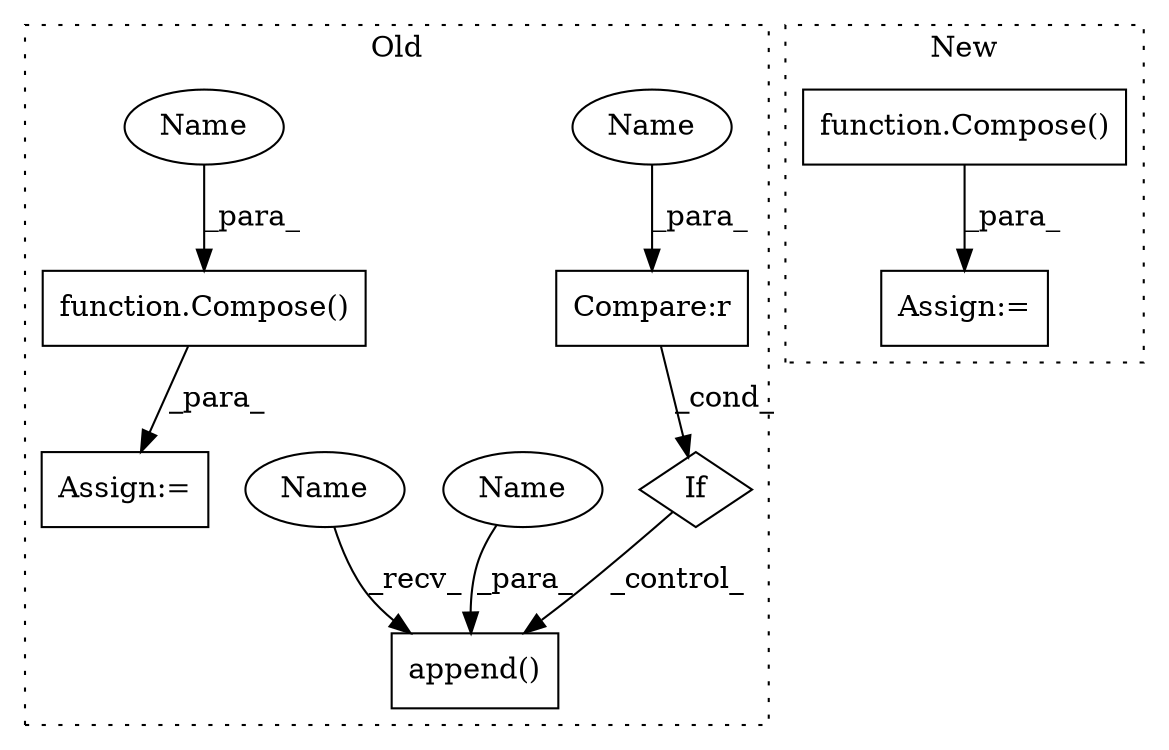 digraph G {
subgraph cluster0 {
1 [label="function.Compose()" a="75" s="4885,4894" l="8,1" shape="box"];
3 [label="Assign:=" a="68" s="4882" l="3" shape="box"];
5 [label="append()" a="75" s="4843,4862" l="9,1" shape="box"];
6 [label="If" a="96" s="4804" l="3" shape="diamond"];
7 [label="Compare:r" a="40" s="4807" l="22" shape="box"];
8 [label="Name" a="87" s="4807" l="10" shape="ellipse"];
9 [label="Name" a="87" s="4852" l="10" shape="ellipse"];
10 [label="Name" a="87" s="4843" l="1" shape="ellipse"];
11 [label="Name" a="87" s="4893" l="1" shape="ellipse"];
label = "Old";
style="dotted";
}
subgraph cluster1 {
2 [label="function.Compose()" a="75" s="4998,5034" l="8,1" shape="box"];
4 [label="Assign:=" a="68" s="4995" l="3" shape="box"];
label = "New";
style="dotted";
}
1 -> 3 [label="_para_"];
2 -> 4 [label="_para_"];
6 -> 5 [label="_control_"];
7 -> 6 [label="_cond_"];
8 -> 7 [label="_para_"];
9 -> 5 [label="_para_"];
10 -> 5 [label="_recv_"];
11 -> 1 [label="_para_"];
}